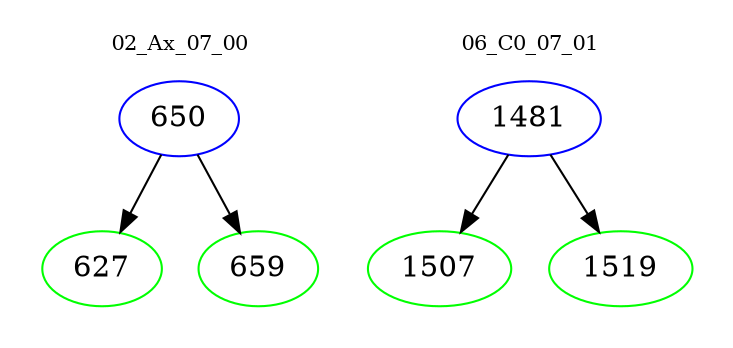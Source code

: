 digraph{
subgraph cluster_0 {
color = white
label = "02_Ax_07_00";
fontsize=10;
T0_650 [label="650", color="blue"]
T0_650 -> T0_627 [color="black"]
T0_627 [label="627", color="green"]
T0_650 -> T0_659 [color="black"]
T0_659 [label="659", color="green"]
}
subgraph cluster_1 {
color = white
label = "06_C0_07_01";
fontsize=10;
T1_1481 [label="1481", color="blue"]
T1_1481 -> T1_1507 [color="black"]
T1_1507 [label="1507", color="green"]
T1_1481 -> T1_1519 [color="black"]
T1_1519 [label="1519", color="green"]
}
}

